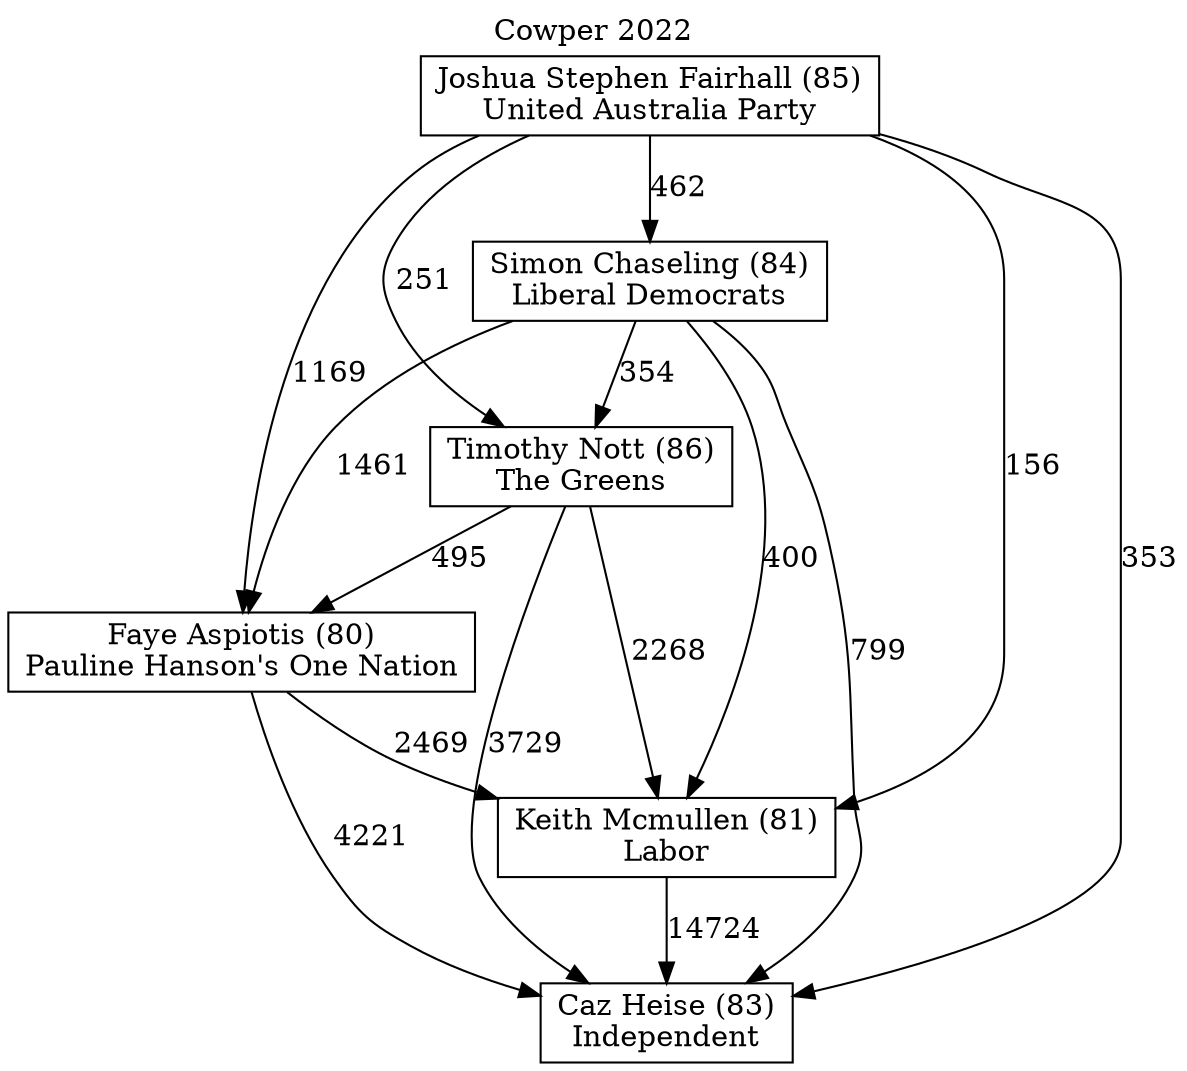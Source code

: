 // House preference flow
digraph "Caz Heise (83)_Cowper_2022" {
	graph [label="Cowper 2022" labelloc=t mclimit=10]
	node [shape=box]
	"Caz Heise (83)" [label="Caz Heise (83)
Independent"]
	"Faye Aspiotis (80)" [label="Faye Aspiotis (80)
Pauline Hanson's One Nation"]
	"Joshua Stephen Fairhall (85)" [label="Joshua Stephen Fairhall (85)
United Australia Party"]
	"Keith Mcmullen (81)" [label="Keith Mcmullen (81)
Labor"]
	"Simon Chaseling (84)" [label="Simon Chaseling (84)
Liberal Democrats"]
	"Timothy Nott (86)" [label="Timothy Nott (86)
The Greens"]
	"Faye Aspiotis (80)" -> "Caz Heise (83)" [label=4221]
	"Faye Aspiotis (80)" -> "Keith Mcmullen (81)" [label=2469]
	"Joshua Stephen Fairhall (85)" -> "Caz Heise (83)" [label=353]
	"Joshua Stephen Fairhall (85)" -> "Faye Aspiotis (80)" [label=1169]
	"Joshua Stephen Fairhall (85)" -> "Keith Mcmullen (81)" [label=156]
	"Joshua Stephen Fairhall (85)" -> "Simon Chaseling (84)" [label=462]
	"Joshua Stephen Fairhall (85)" -> "Timothy Nott (86)" [label=251]
	"Keith Mcmullen (81)" -> "Caz Heise (83)" [label=14724]
	"Simon Chaseling (84)" -> "Caz Heise (83)" [label=799]
	"Simon Chaseling (84)" -> "Faye Aspiotis (80)" [label=1461]
	"Simon Chaseling (84)" -> "Keith Mcmullen (81)" [label=400]
	"Simon Chaseling (84)" -> "Timothy Nott (86)" [label=354]
	"Timothy Nott (86)" -> "Caz Heise (83)" [label=3729]
	"Timothy Nott (86)" -> "Faye Aspiotis (80)" [label=495]
	"Timothy Nott (86)" -> "Keith Mcmullen (81)" [label=2268]
}
